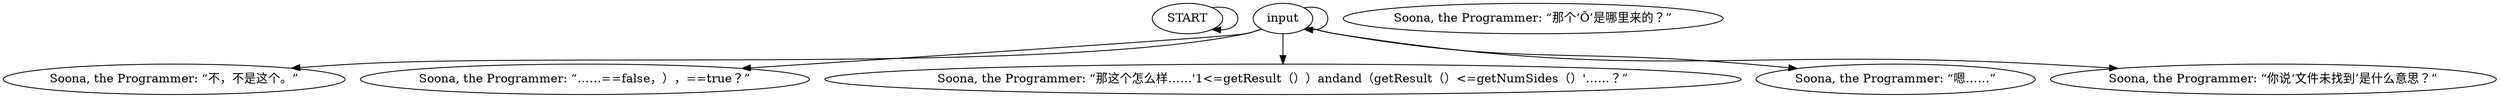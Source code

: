 # ICE / SOONA barks
# Things Noid says inside the church.
# ==================================================
digraph G {
	  0 [label="START"];
	  1 [label="input"];
	  2 [label="Soona, the Programmer: “不，不是这个。”"];
	  3 [label="Soona, the Programmer: “那个‘Õ’是哪里来的？”"];
	  4 [label="Soona, the Programmer: “……==false，），==true？”"];
	  5 [label="Soona, the Programmer: “那这个怎么样……'1<=getResult（））andand（getResult（）<=getNumSides（）'……？”"];
	  6 [label="Soona, the Programmer: “嗯……”"];
	  7 [label="Soona, the Programmer: “你说‘文件未找到’是什么意思？”"];
	  0 -> 0
	  1 -> 1
	  1 -> 2
	  1 -> 4
	  1 -> 5
	  1 -> 6
	  1 -> 7
}

